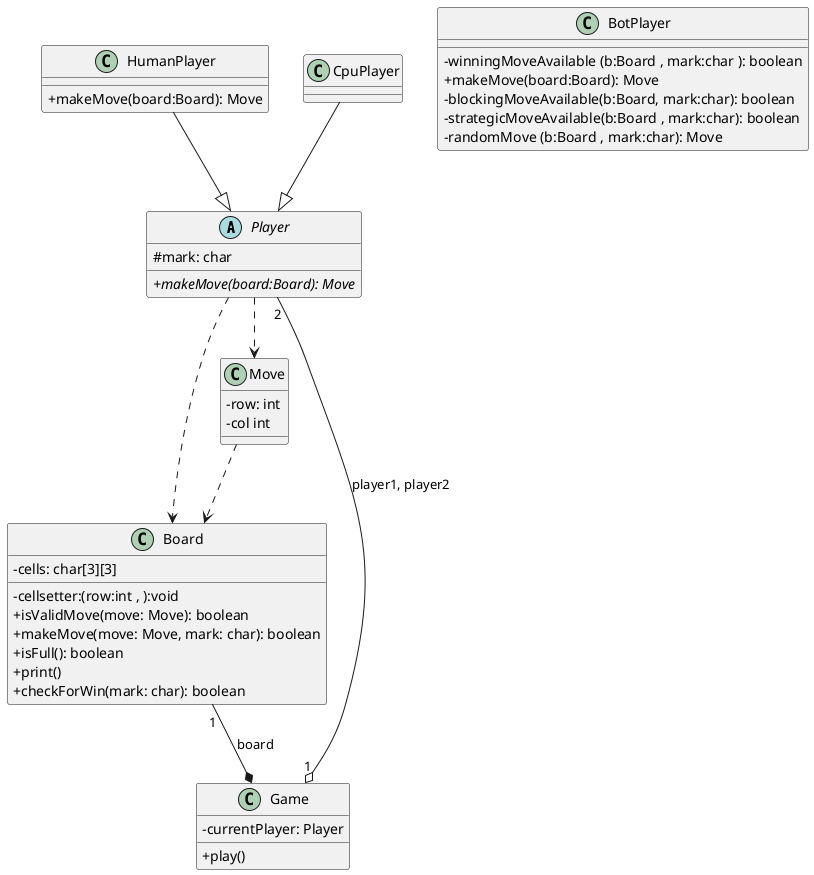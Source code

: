 @startuml
skinparam classAttributeIconSize 0
    abstract class Player{
        # mark: char

        + {abstract} makeMove(board:Board): Move
    }

    class Board{
        - cells: char[3][3]
        - cellsetter:(row:int , ):void
        + isValidMove(move: Move): boolean
        + makeMove(move: Move, mark: char): boolean
        + isFull(): boolean
        + print()
        + checkForWin(mark: char): boolean
    }

    class Move{
        - row: int
        - col int
    }

    class Game{
        - currentPlayer: Player

        + play()
    }

    class HumanPlayer{

    + makeMove(board:Board): Move
    }

    class BotPlayer{
    - winningMoveAvailable (b:Board , mark:char ): boolean
    + makeMove(board:Board): Move
    - blockingMoveAvailable(b:Board, mark:char): boolean
    - strategicMoveAvailable(b:Board , mark:char): boolean
    - randomMove (b:Board , mark:char): Move
    }

    HumanPlayer --|> Player
    CpuPlayer --|> Player

    Board "1" --* Game : board

    Game "1" o-- "2" Player : "player1, player2"

    Player ..> Board
    Move ..> Board
    Player ..> Move

@enduml